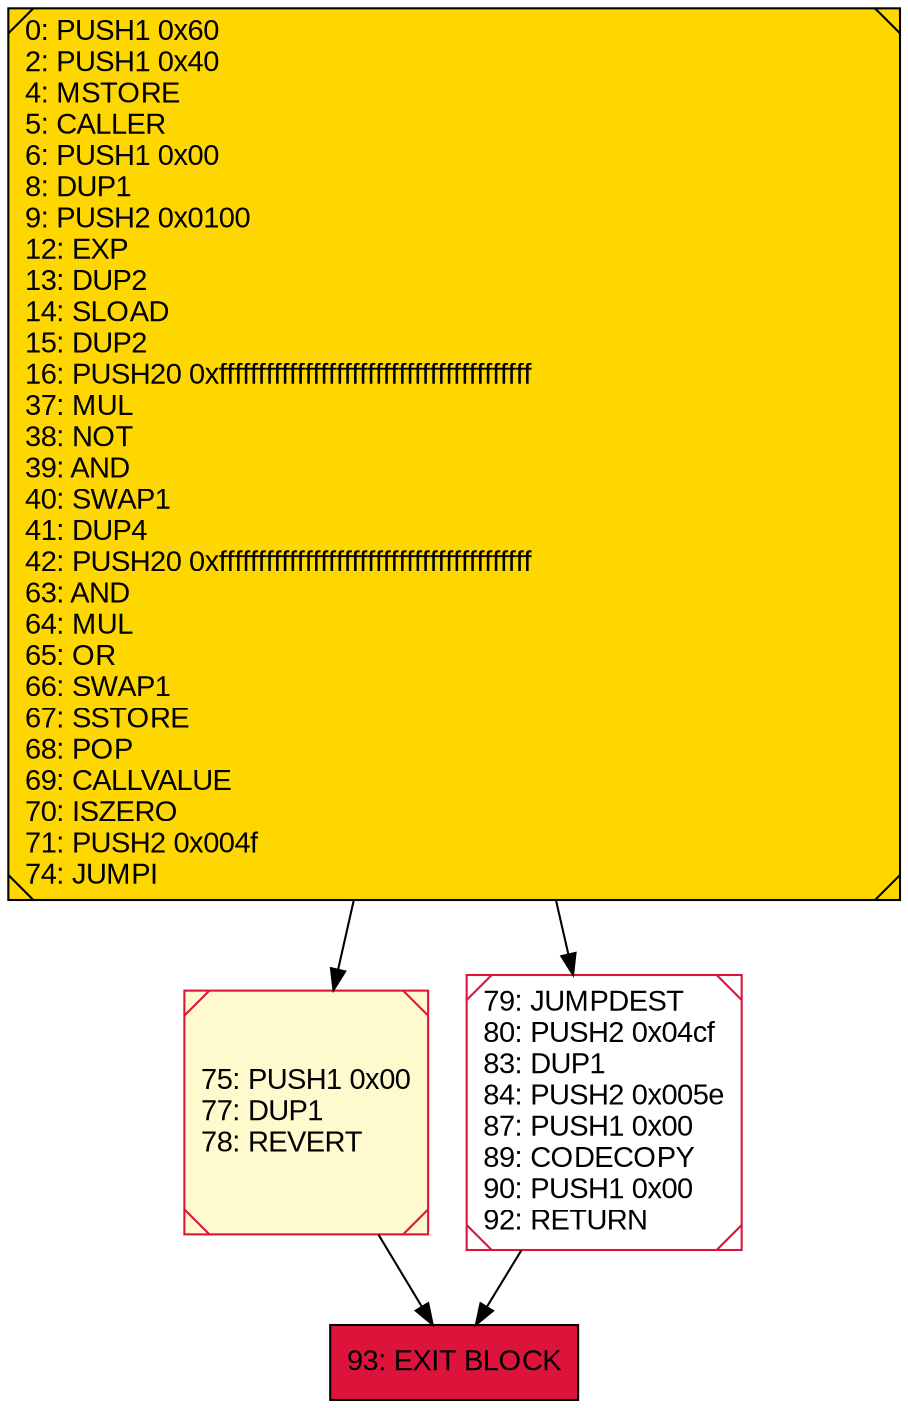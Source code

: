 digraph G {
bgcolor=transparent rankdir=UD;
node [shape=box style=filled color=black fillcolor=white fontname=arial fontcolor=black];
75 [label="75: PUSH1 0x00\l77: DUP1\l78: REVERT\l" fillcolor=lemonchiffon shape=Msquare color=crimson ];
79 [label="79: JUMPDEST\l80: PUSH2 0x04cf\l83: DUP1\l84: PUSH2 0x005e\l87: PUSH1 0x00\l89: CODECOPY\l90: PUSH1 0x00\l92: RETURN\l" shape=Msquare color=crimson ];
93 [label="93: EXIT BLOCK\l" fillcolor=crimson ];
0 [label="0: PUSH1 0x60\l2: PUSH1 0x40\l4: MSTORE\l5: CALLER\l6: PUSH1 0x00\l8: DUP1\l9: PUSH2 0x0100\l12: EXP\l13: DUP2\l14: SLOAD\l15: DUP2\l16: PUSH20 0xffffffffffffffffffffffffffffffffffffffff\l37: MUL\l38: NOT\l39: AND\l40: SWAP1\l41: DUP4\l42: PUSH20 0xffffffffffffffffffffffffffffffffffffffff\l63: AND\l64: MUL\l65: OR\l66: SWAP1\l67: SSTORE\l68: POP\l69: CALLVALUE\l70: ISZERO\l71: PUSH2 0x004f\l74: JUMPI\l" fillcolor=lemonchiffon shape=Msquare fillcolor=gold ];
0 -> 75;
0 -> 79;
75 -> 93;
79 -> 93;
}